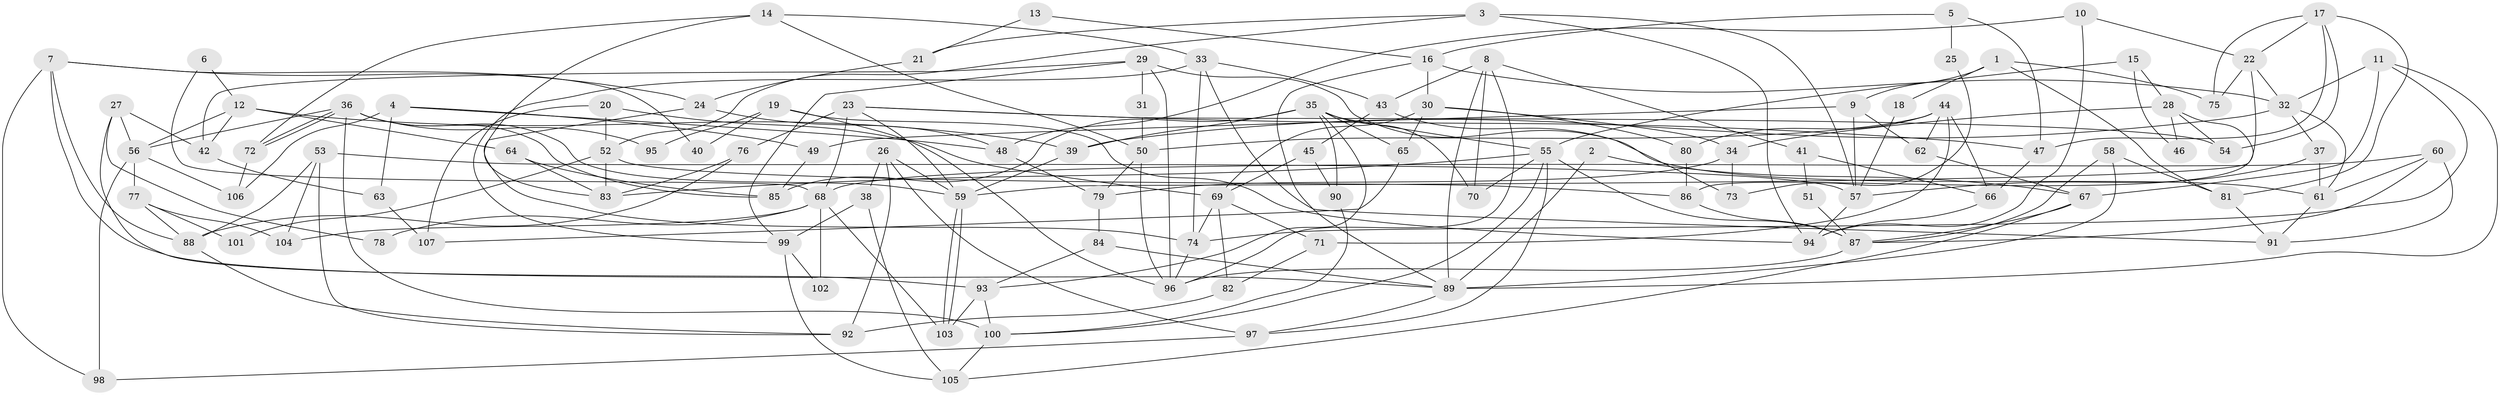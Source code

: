 // Generated by graph-tools (version 1.1) at 2025/26/03/09/25 03:26:20]
// undirected, 107 vertices, 214 edges
graph export_dot {
graph [start="1"]
  node [color=gray90,style=filled];
  1;
  2;
  3;
  4;
  5;
  6;
  7;
  8;
  9;
  10;
  11;
  12;
  13;
  14;
  15;
  16;
  17;
  18;
  19;
  20;
  21;
  22;
  23;
  24;
  25;
  26;
  27;
  28;
  29;
  30;
  31;
  32;
  33;
  34;
  35;
  36;
  37;
  38;
  39;
  40;
  41;
  42;
  43;
  44;
  45;
  46;
  47;
  48;
  49;
  50;
  51;
  52;
  53;
  54;
  55;
  56;
  57;
  58;
  59;
  60;
  61;
  62;
  63;
  64;
  65;
  66;
  67;
  68;
  69;
  70;
  71;
  72;
  73;
  74;
  75;
  76;
  77;
  78;
  79;
  80;
  81;
  82;
  83;
  84;
  85;
  86;
  87;
  88;
  89;
  90;
  91;
  92;
  93;
  94;
  95;
  96;
  97;
  98;
  99;
  100;
  101;
  102;
  103;
  104;
  105;
  106;
  107;
  1 -- 75;
  1 -- 9;
  1 -- 18;
  1 -- 81;
  2 -- 67;
  2 -- 89;
  3 -- 52;
  3 -- 57;
  3 -- 21;
  3 -- 94;
  4 -- 48;
  4 -- 49;
  4 -- 63;
  4 -- 106;
  5 -- 47;
  5 -- 16;
  5 -- 25;
  6 -- 12;
  6 -- 68;
  7 -- 89;
  7 -- 24;
  7 -- 40;
  7 -- 88;
  7 -- 98;
  8 -- 70;
  8 -- 89;
  8 -- 41;
  8 -- 43;
  8 -- 96;
  9 -- 62;
  9 -- 57;
  9 -- 49;
  10 -- 22;
  10 -- 94;
  10 -- 48;
  11 -- 74;
  11 -- 32;
  11 -- 67;
  11 -- 89;
  12 -- 64;
  12 -- 39;
  12 -- 42;
  12 -- 56;
  13 -- 21;
  13 -- 16;
  14 -- 72;
  14 -- 50;
  14 -- 33;
  14 -- 83;
  15 -- 55;
  15 -- 28;
  15 -- 46;
  16 -- 89;
  16 -- 32;
  16 -- 30;
  17 -- 22;
  17 -- 81;
  17 -- 47;
  17 -- 54;
  17 -- 75;
  18 -- 57;
  19 -- 94;
  19 -- 96;
  19 -- 40;
  19 -- 95;
  20 -- 107;
  20 -- 69;
  20 -- 52;
  21 -- 24;
  22 -- 32;
  22 -- 59;
  22 -- 75;
  23 -- 76;
  23 -- 59;
  23 -- 47;
  23 -- 54;
  23 -- 68;
  24 -- 48;
  24 -- 74;
  25 -- 73;
  26 -- 59;
  26 -- 38;
  26 -- 92;
  26 -- 97;
  27 -- 56;
  27 -- 42;
  27 -- 78;
  27 -- 93;
  28 -- 54;
  28 -- 86;
  28 -- 34;
  28 -- 46;
  29 -- 96;
  29 -- 61;
  29 -- 31;
  29 -- 42;
  29 -- 99;
  30 -- 69;
  30 -- 34;
  30 -- 65;
  30 -- 80;
  31 -- 50;
  32 -- 61;
  32 -- 39;
  32 -- 37;
  33 -- 99;
  33 -- 43;
  33 -- 74;
  33 -- 91;
  34 -- 73;
  34 -- 79;
  35 -- 90;
  35 -- 93;
  35 -- 39;
  35 -- 55;
  35 -- 65;
  35 -- 70;
  35 -- 85;
  36 -- 100;
  36 -- 72;
  36 -- 72;
  36 -- 56;
  36 -- 59;
  36 -- 85;
  36 -- 95;
  37 -- 57;
  37 -- 61;
  38 -- 105;
  38 -- 99;
  39 -- 59;
  41 -- 66;
  41 -- 51;
  42 -- 63;
  43 -- 45;
  43 -- 73;
  44 -- 80;
  44 -- 50;
  44 -- 62;
  44 -- 66;
  44 -- 71;
  45 -- 69;
  45 -- 90;
  47 -- 66;
  48 -- 79;
  49 -- 85;
  50 -- 96;
  50 -- 79;
  51 -- 87;
  52 -- 83;
  52 -- 86;
  52 -- 101;
  53 -- 104;
  53 -- 88;
  53 -- 57;
  53 -- 92;
  55 -- 97;
  55 -- 70;
  55 -- 83;
  55 -- 87;
  55 -- 100;
  56 -- 77;
  56 -- 98;
  56 -- 106;
  57 -- 94;
  58 -- 89;
  58 -- 81;
  58 -- 87;
  59 -- 103;
  59 -- 103;
  60 -- 87;
  60 -- 61;
  60 -- 68;
  60 -- 91;
  61 -- 91;
  62 -- 67;
  63 -- 107;
  64 -- 83;
  64 -- 85;
  65 -- 107;
  66 -- 94;
  67 -- 87;
  67 -- 105;
  68 -- 78;
  68 -- 102;
  68 -- 103;
  68 -- 104;
  69 -- 74;
  69 -- 82;
  69 -- 71;
  71 -- 82;
  72 -- 106;
  74 -- 96;
  76 -- 83;
  76 -- 88;
  77 -- 88;
  77 -- 101;
  77 -- 104;
  79 -- 84;
  80 -- 86;
  81 -- 91;
  82 -- 92;
  84 -- 89;
  84 -- 93;
  86 -- 87;
  87 -- 96;
  88 -- 92;
  89 -- 97;
  90 -- 100;
  93 -- 103;
  93 -- 100;
  97 -- 98;
  99 -- 105;
  99 -- 102;
  100 -- 105;
}
